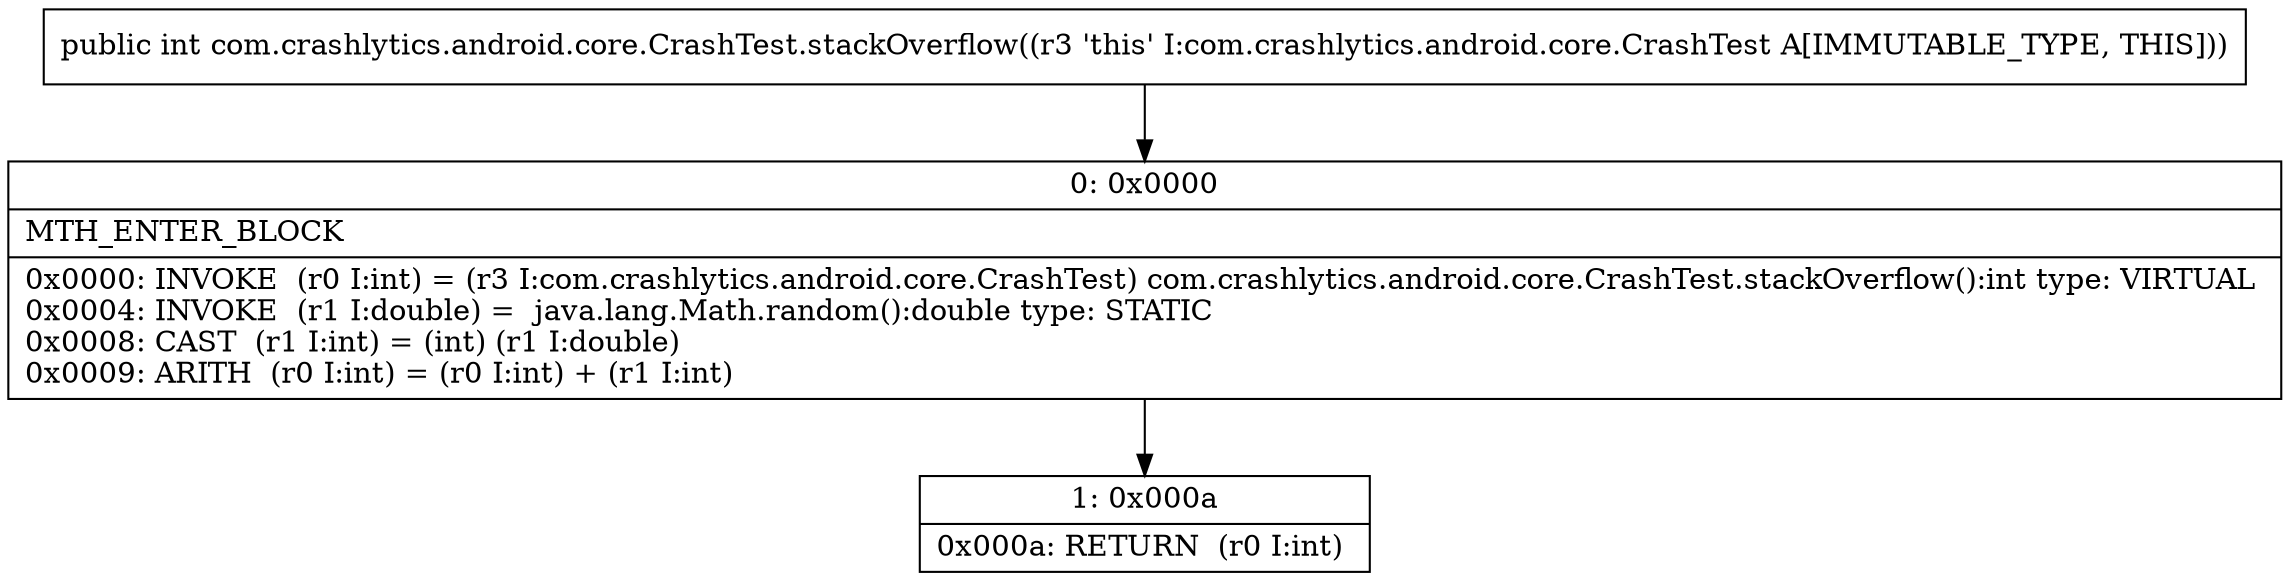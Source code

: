 digraph "CFG forcom.crashlytics.android.core.CrashTest.stackOverflow()I" {
Node_0 [shape=record,label="{0\:\ 0x0000|MTH_ENTER_BLOCK\l|0x0000: INVOKE  (r0 I:int) = (r3 I:com.crashlytics.android.core.CrashTest) com.crashlytics.android.core.CrashTest.stackOverflow():int type: VIRTUAL \l0x0004: INVOKE  (r1 I:double) =  java.lang.Math.random():double type: STATIC \l0x0008: CAST  (r1 I:int) = (int) (r1 I:double) \l0x0009: ARITH  (r0 I:int) = (r0 I:int) + (r1 I:int) \l}"];
Node_1 [shape=record,label="{1\:\ 0x000a|0x000a: RETURN  (r0 I:int) \l}"];
MethodNode[shape=record,label="{public int com.crashlytics.android.core.CrashTest.stackOverflow((r3 'this' I:com.crashlytics.android.core.CrashTest A[IMMUTABLE_TYPE, THIS])) }"];
MethodNode -> Node_0;
Node_0 -> Node_1;
}

